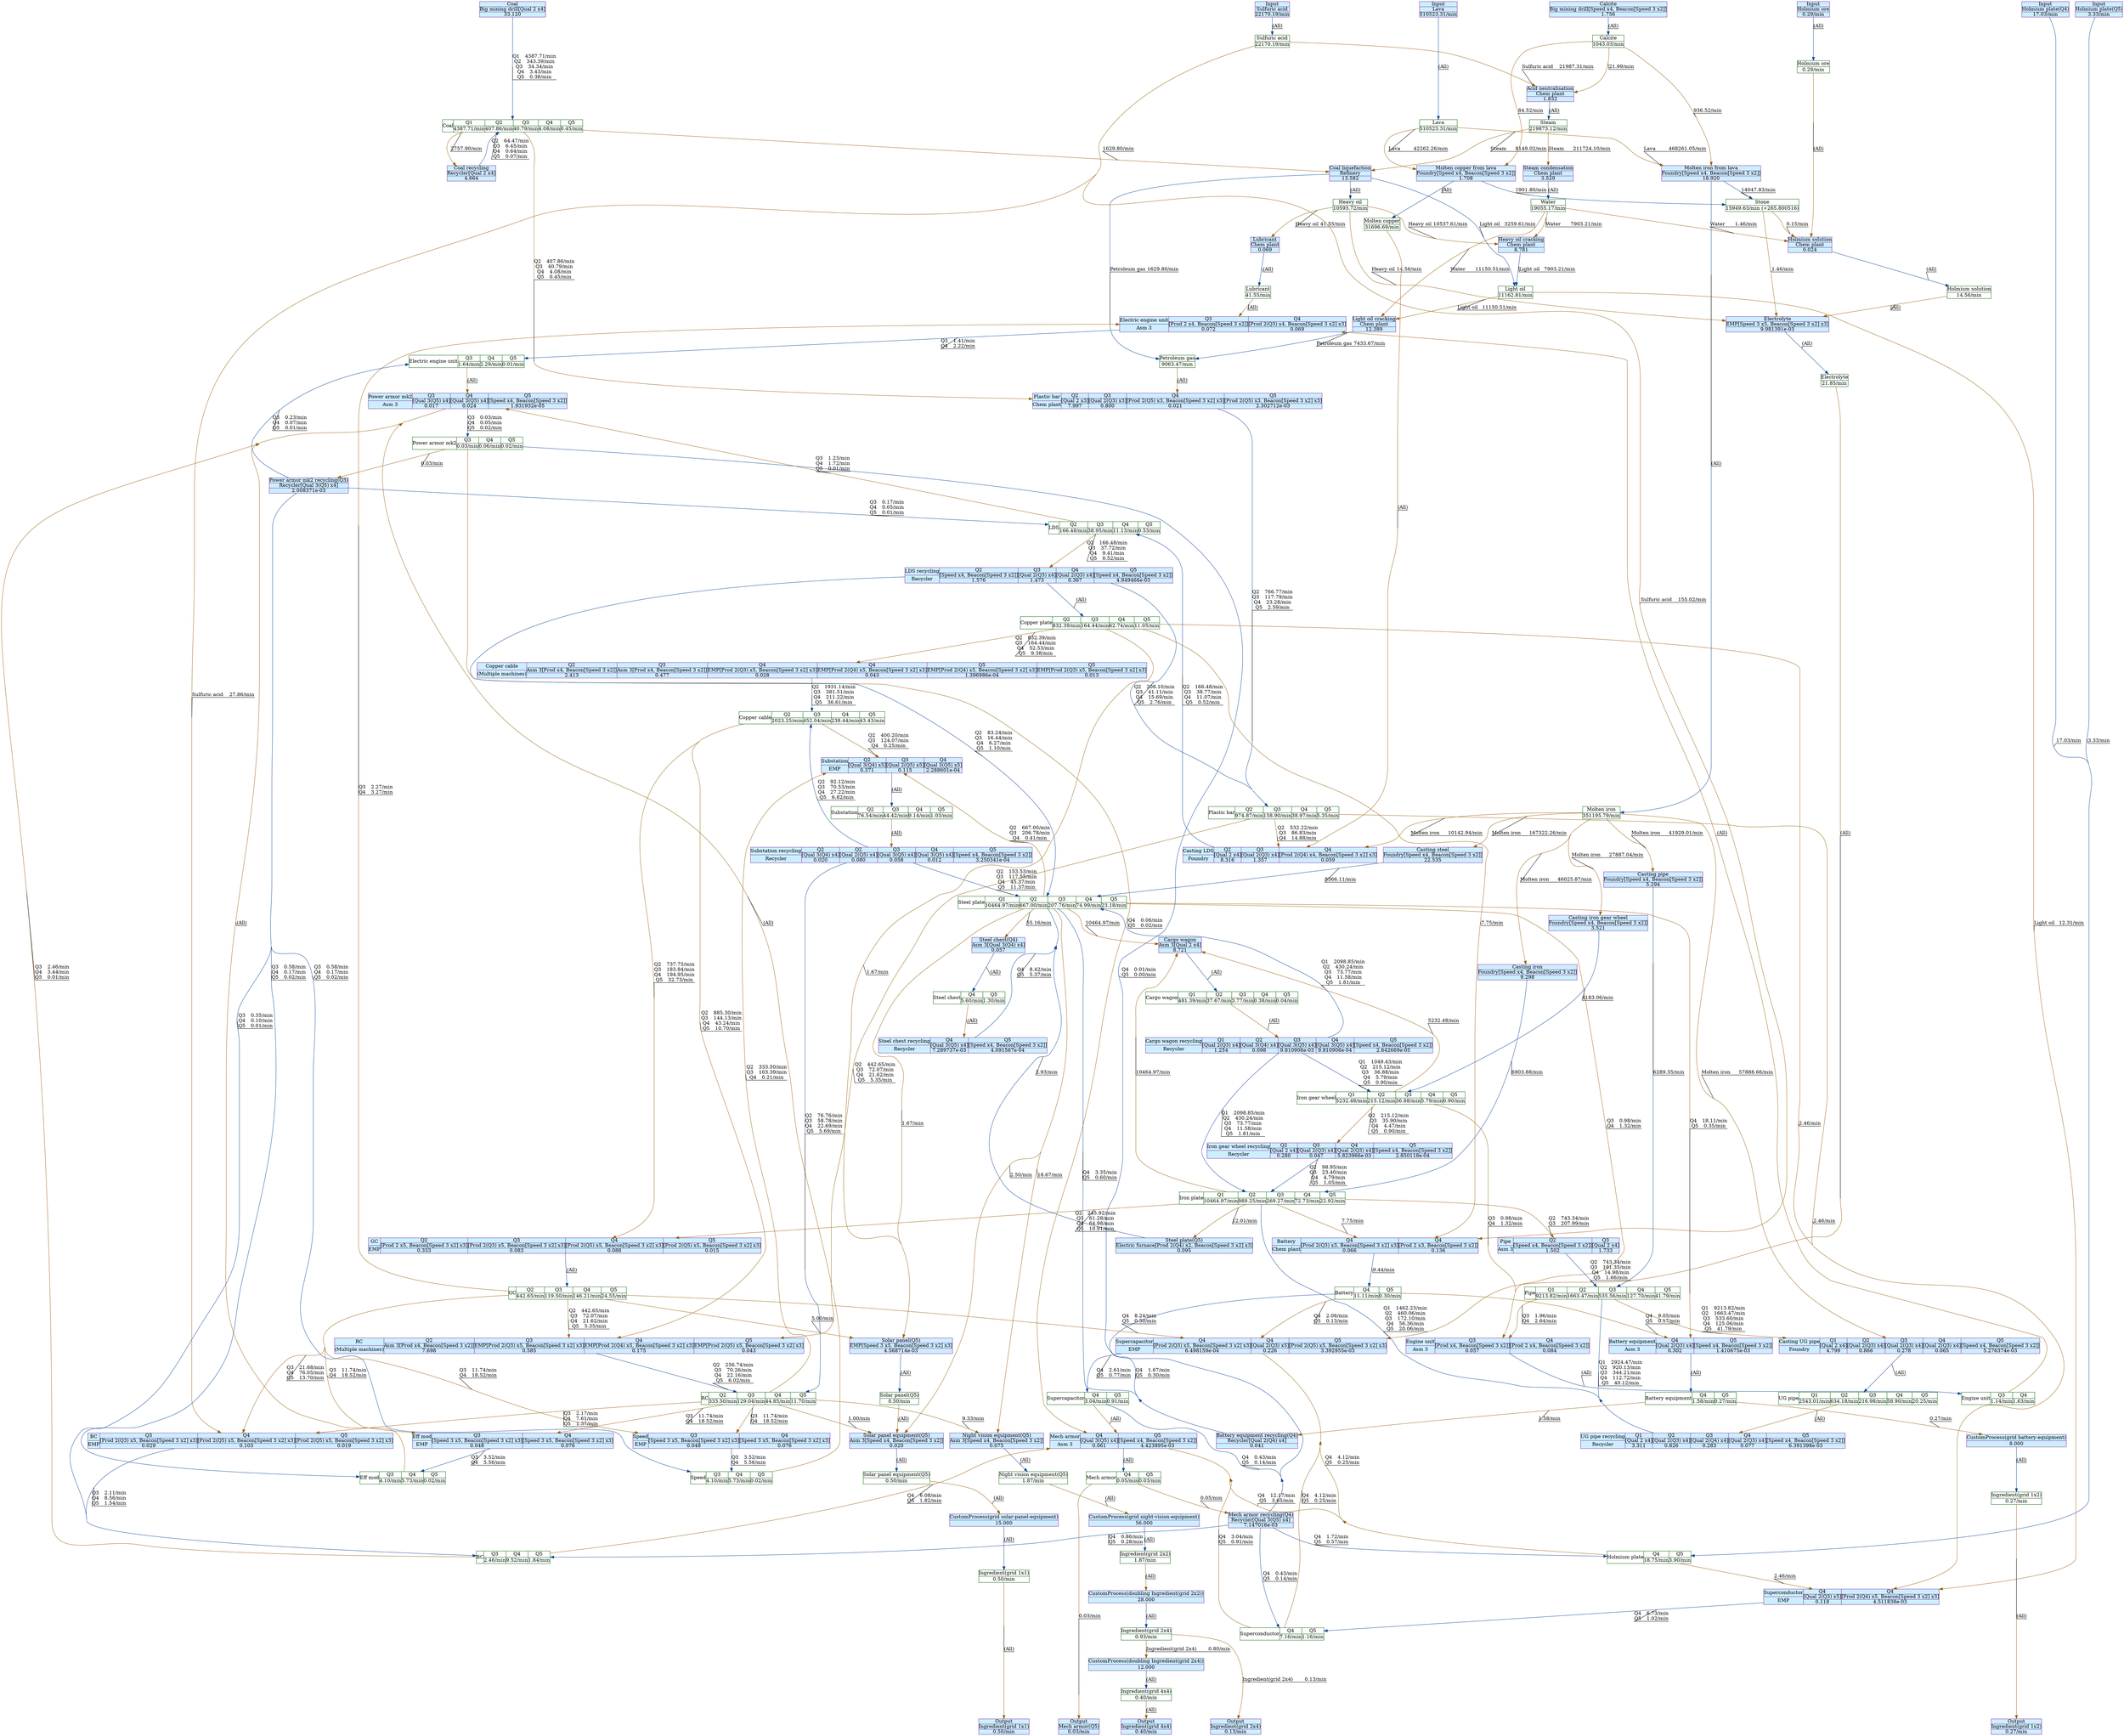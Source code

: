 digraph {
    layout="dot"
    concentrate=true
    node [shape="record"; margin=0]
    edge [decorate=true]
    0 [color="#006400"; label="{Lubricant|41.55/min}"]
    1 [color="#006400"; label="{Heavy oil|10593.72/min}"]
    2 [color="#006400"; label="{Ingredient(grid 4x4)|0.40/min}"]
    3 [color="#006400"; label="{Calcite|1043.03/min}"]
    4 [color="#006400"; label="{Petroleum gas|9063.47/min}"]
    5 [color="#006400"; label="{Holmium ore|0.29/min}"]
    6 [color="#006400"; label="{Ingredient(grid 2x4)|0.93/min}"]
    7 [color="#006400"; label="{Electrolyte|21.85/min}"]
    8 [color="#006400"; label="{Molten iron|351195.79/min}"]
    9 [color="#006400"; label="{Steam|219873.12/min}"]
    10 [color="#006400"; label="{Water|19055.17/min}"]
    11 [color="#006400"; label="{Ingredient(grid 2x2)|1.87/min}"]
    12 [color="#006400"; label="{Ingredient(grid 1x2)|0.27/min}"]
    13 [color="#006400"; label="{Molten copper|31696.69/min}"]
    14 [color="#006400"; label="{Light oil|11162.81/min}"]
    15 [color="#006400"; label="{Stone|15949.63/min (+265.800516)}"]
    16 [color="#006400"; label="{Holmium solution|14.56/min}"]
    17 [color="#006400"; label="{Sulfuric acid|22170.19/min}"]
    18 [color="#006400"; label="{Solar panel equipment(Q5)|0.50/min}"]
    19 [color="#006400"; label="{Ingredient(grid 1x1)|0.50/min}"]
    20 [color="#006400"; label="{Lava|510523.31/min}"]
    21 [color="#006400"; label="{Solar panel(Q5)|0.50/min}"]
    22 [color="#006400"; label="{Night vision equipment(Q5)|1.87/min}"]
    23 [style="filled"; color="#842e99"; fillcolor="#cceeff"; label="{Lubricant|Chem plant|0.069}"]
    24 [style="filled"; color="#842e99"; fillcolor="#cceeff"; label="{Output|Ingredient(grid 4x4)|0.40/min}"]
    25 [style="filled"; color="#842e99"; fillcolor="#cceeff"; label="{Calcite|Big mining drill[Speed x4, Beacon[Speed 3 x2]]|1.756}"]
    26 [style="filled"; color="#842e99"; fillcolor="#cceeff"; label="{Coal recycling|Recycler[Qual 2 x4]|4.664}"]
    27 [style="filled"; color="#842e99"; fillcolor="#cceeff"; label="{Mech armor recycling(Q4)|Recycler[Qual 3(Q5) x4]|7.147016e-03}"]
    28 [style="filled"; color="#842e99"; fillcolor="#cceeff"; label="{Steel chest(Q4)|Asm 3[Qual 3(Q4) x4]|0.057}"]
    29 [style="filled"; color="#842e99"; fillcolor="#cceeff"; label="{Input|Holmium plate(Q4)|17.03/min}"]
    30 [style="filled"; color="#842e99"; fillcolor="#cceeff"; label="{Input|Holmium ore|0.29/min}"]
    31 [style="filled"; color="#842e99"; fillcolor="#cceeff"; label="{Power armor mk2 recycling(Q3)|Recycler[Qual 3(Q5) x4]|2.008371e-03}"]
    32 [style="filled"; color="#842e99"; fillcolor="#cceeff"; label="{Input|Holmium plate(Q5)|3.33/min}"]
    33 [style="filled"; color="#842e99"; fillcolor="#cceeff"; label="{Output|Ingredient(grid 2x4)|0.13/min}"]
    34 [style="filled"; color="#842e99"; fillcolor="#cceeff"; label="{Casting pipe|Foundry[Speed x4, Beacon[Speed 3 x2]]|5.294}"]
    35 [style="filled"; color="#842e99"; fillcolor="#cceeff"; label="{Steam condensation|Chem plant|3.529}"]
    36 [style="filled"; color="#842e99"; fillcolor="#cceeff"; label="{CustomProcess(doubling Ingredient(grid 2x2))|28.000}"]
    37 [style="filled"; color="#842e99"; fillcolor="#cceeff"; label="{Output|Ingredient(grid 1x2)|0.27/min}"]
    38 [style="filled"; color="#842e99"; fillcolor="#cceeff"; label="{Heavy oil cracking|Chem plant|8.781}"]
    39 [style="filled"; color="#842e99"; fillcolor="#cceeff"; label="{Holmium solution|Chem plant|0.024}"]
    40 [style="filled"; color="#842e99"; fillcolor="#cceeff"; label="{Casting steel|Foundry[Speed x4, Beacon[Speed 3 x2]]|22.535}"]
    41 [style="filled"; color="#842e99"; fillcolor="#cceeff"; label="{Steel plate(Q5)|Electric furnace[Prod 2(Q4) x2, Beacon[Speed 3 x2] x3]|0.095}"]
    42 [style="filled"; color="#842e99"; fillcolor="#cceeff"; label="{CustomProcess(grid solar-panel-equipment)|15.000}"]
    43 [style="filled"; color="#842e99"; fillcolor="#cceeff"; label="{Output|Ingredient(grid 1x1)|0.50/min}"]
    44 [style="filled"; color="#842e99"; fillcolor="#cceeff"; label="{Electrolyte|EMP[Speed 3 x5, Beacon[Speed 3 x2] x3]|9.981391e-03}"]
    45 [style="filled"; color="#842e99"; fillcolor="#cceeff"; label="{Acid neutralisation|Chem plant|1.832}"]
    46 [style="filled"; color="#842e99"; fillcolor="#cceeff"; label="{Input|Lava|510523.31/min}"]
    47 [style="filled"; color="#842e99"; fillcolor="#cceeff"; label="{Molten iron from lava|Foundry[Speed x4, Beacon[Speed 3 x2]]|18.920}"]
    48 [style="filled"; color="#842e99"; fillcolor="#cceeff"; label="{Molten copper from lava|Foundry[Speed x4, Beacon[Speed 3 x2]]|1.708}"]
    49 [style="filled"; color="#842e99"; fillcolor="#cceeff"; label="{Battery equipment recycling(Q4)|Recycler[Qual 2(Q4) x4]|0.041}"]
    50 [style="filled"; color="#842e99"; fillcolor="#cceeff"; label="{CustomProcess(doubling Ingredient(grid 2x4))|12.000}"]
    51 [style="filled"; color="#842e99"; fillcolor="#cceeff"; label="{Output|Mech armor(Q5)|0.03/min}"]
    52 [style="filled"; color="#842e99"; fillcolor="#cceeff"; label="{Coal liquefaction|Refinery|13.582}"]
    53 [style="filled"; color="#842e99"; fillcolor="#cceeff"; label="{CustomProcess(grid battery-equipment)|8.000}"]
    54 [style="filled"; color="#842e99"; fillcolor="#cceeff"; label="{Light oil cracking|Chem plant|12.389}"]
    55 [style="filled"; color="#842e99"; fillcolor="#cceeff"; label="{Solar panel(Q5)|EMP[Speed 3 x5, Beacon[Speed 3 x2] x3]|4.568714e-03}"]
    56 [style="filled"; color="#842e99"; fillcolor="#cceeff"; label="{Coal|Big mining drill[Qual 2 x4]|33.120}"]
    57 [style="filled"; color="#842e99"; fillcolor="#cceeff"; label="{Casting iron gear wheel|Foundry[Speed x4, Beacon[Speed 3 x2]]|3.521}"]
    58 [style="filled"; color="#842e99"; fillcolor="#cceeff"; label="{Night vision equipment(Q5)|Asm 3[Speed x4, Beacon[Speed 3 x2]]|0.075}"]
    59 [style="filled"; color="#842e99"; fillcolor="#cceeff"; label="{Casting iron|Foundry[Speed x4, Beacon[Speed 3 x2]]|9.298}"]
    60 [style="filled"; color="#842e99"; fillcolor="#cceeff"; label="{CustomProcess(grid night-vision-equipment)|56.000}"]
    61 [style="filled"; color="#842e99"; fillcolor="#cceeff"; label="{Cargo wagon|Asm 3[Qual 2 x4]|8.721}"]
    62 [style="filled"; color="#842e99"; fillcolor="#cceeff"; label="{Input|Sulfuric acid|22170.19/min}"]
    63 [style="filled"; color="#842e99"; fillcolor="#cceeff"; label="{Solar panel equipment(Q5)|Asm 3[Speed x4, Beacon[Speed 3 x2]]|0.020}"]
    64 [color="#006400"; label="{Copper plate}|{Q2|832.39/min}|{Q3|164.44/min}|{Q4|62.74/min}|{Q5|11.05/min}"]
    65 [color="#006400"; label="{Steel plate}|{Q1|10464.97/min}|{Q2|667.00/min}|{Q3|207.76/min}|{Q4|74.99/min}|{Q5|23.18/min}"]
    66 [color="#006400"; label="{Plastic bar}|{Q2|974.87/min}|{Q3|158.90/min}|{Q4|38.97/min}|{Q5|5.35/min}"]
    67 [color="#006400"; label="{LDS}|{Q2|166.48/min}|{Q3|38.95/min}|{Q4|11.13/min}|{Q5|0.53/min}"]
    68 [color="#006400"; label="{Copper cable}|{Q2|2023.25/min}|{Q3|452.04/min}|{Q4|238.44/min}|{Q5|43.43/min}"]
    69 [color="#006400"; label="{Substation}|{Q2|76.54/min}|{Q3|44.42/min}|{Q4|9.14/min}|{Q5|1.03/min}"]
    70 [color="#006400"; label="{RC}|{Q2|333.50/min}|{Q3|129.04/min}|{Q4|44.85/min}|{Q5|11.70/min}"]
    71 [color="#006400"; label="{Coal}|{Q1|4387.71/min}|{Q2|407.86/min}|{Q3|40.79/min}|{Q4|4.08/min}|{Q5|0.45/min}"]
    72 [color="#006400"; label="{Mech armor}|{Q4|0.05/min}|{Q5|0.03/min}"]
    73 [color="#006400"; label="{Holmium plate}|{Q4|18.75/min}|{Q5|3.90/min}"]
    74 [color="#006400"; label="{Superconductor}|{Q4|7.16/min}|{Q5|1.16/min}"]
    75 [color="#006400"; label="{Supercapacitor}|{Q4|3.04/min}|{Q5|0.91/min}"]
    76 [color="#006400"; label="{Power armor mk2}|{Q3|0.03/min}|{Q4|0.06/min}|{Q5|0.02/min}"]
    77 [color="#006400"; label="{BC}|{Q3|2.46/min}|{Q4|9.52/min}|{Q5|1.84/min}"]
    78 [color="#006400"; label="{Steel chest}|{Q4|5.60/min}|{Q5|1.30/min}"]
    79 [color="#006400"; label="{Pipe}|{Q1|9213.82/min}|{Q2|1663.47/min}|{Q3|535.56/min}|{Q4|127.70/min}|{Q5|41.79/min}"]
    80 [color="#006400"; label="{Iron plate}|{Q1|10464.97/min}|{Q2|989.25/min}|{Q3|269.27/min}|{Q4|72.73/min}|{Q5|22.92/min}"]
    81 [color="#006400"; label="{UG pipe}|{Q1|2543.01/min}|{Q2|634.18/min}|{Q3|216.98/min}|{Q4|58.90/min}|{Q5|20.25/min}"]
    82 [color="#006400"; label="{Eff mod}|{Q3|4.10/min}|{Q4|5.73/min}|{Q5|0.02/min}"]
    83 [color="#006400"; label="{GC}|{Q2|442.65/min}|{Q3|119.50/min}|{Q4|146.21/min}|{Q5|24.55/min}"]
    84 [color="#006400"; label="{Iron gear wheel}|{Q1|5232.48/min}|{Q2|215.12/min}|{Q3|36.88/min}|{Q4|5.79/min}|{Q5|0.90/min}"]
    85 [color="#006400"; label="{Speed}|{Q3|4.10/min}|{Q4|5.73/min}|{Q5|0.02/min}"]
    86 [color="#006400"; label="{Electric engine unit}|{Q3|1.64/min}|{Q4|2.29/min}|{Q5|0.01/min}"]
    87 [color="#006400"; label="{Battery equipment}|{Q4|1.58/min}|{Q5|0.27/min}"]
    88 [color="#006400"; label="{Battery}|{Q4|11.11/min}|{Q5|0.30/min}"]
    89 [color="#006400"; label="{Engine unit}|{Q3|1.14/min}|{Q4|1.63/min}"]
    90 [color="#006400"; label="{Cargo wagon}|{Q1|481.39/min}|{Q2|37.67/min}|{Q3|3.77/min}|{Q4|0.38/min}|{Q5|0.04/min}"]
    91 [style="filled"; color="#842e99"; fillcolor="#cceeff"; label="{LDS recycling|Recycler}|{Q2|[Speed x4, Beacon[Speed 3 x2]]|1.576}|{Q3|[Qual 2(Q3) x4]|1.473}|{Q4|[Qual 2(Q3) x4]|0.367}|{Q5|[Speed x4, Beacon[Speed 3 x2]]|4.949466e-03}"; shape="record"]
    92 [style="filled"; color="#842e99"; fillcolor="#cceeff"; label="{Substation|EMP}|{Q2|[Qual 3(Q4) x5]|0.371}|{Q3|[Qual 2(Q5) x5]|0.115}|{Q4|[Qual 3(Q5) x5]|2.288601e-04}"; shape="record"]
    93 [style="filled"; color="#842e99"; fillcolor="#cceeff"; label="{Plastic bar|Chem plant}|{Q2|[Qual 2 x3]|7.997}|{Q3|[Qual 2(Q3) x3]|0.800}|{Q4|[Prod 2(Q5) x3, Beacon[Speed 3 x2] x3]|0.021}|{Q5|[Prod 2(Q5) x3, Beacon[Speed 3 x2] x3]|2.302712e-03}"; shape="record"]
    94 [style="filled"; color="#842e99"; fillcolor="#cceeff"; label="{Pipe|Asm 3}|{Q2|[Speed x4, Beacon[Speed 3 x2]]|1.502}|{Q3|[Qual 2 x4]|1.733}"; shape="record"]
    95 [style="filled"; color="#842e99"; fillcolor="#cceeff"; label="{UG pipe recycling|Recycler}|{Q1|[Qual 2 x4]|3.311}|{Q2|[Qual 2(Q3) x4]|0.826}|{Q3|[Qual 2(Q4) x4]|0.283}|{Q4|[Qual 2(Q3) x4]|0.077}|{Q5|[Speed x4, Beacon[Speed 3 x2]]|6.391398e-03}"; shape="record"]
    96 [style="filled"; color="#842e99"; fillcolor="#cceeff"; label="{Substation recycling|Recycler}|{Q2|[Qual 3(Q4) x4]|0.020}|{Q2|[Qual 2(Q5) x4]|0.080}|{Q3|[Qual 3(Q5) x4]|0.058}|{Q4|[Qual 3(Q5) x4]|0.012}|{Q5|[Speed x4, Beacon[Speed 3 x2]]|3.250341e-04}"; shape="record"]
    97 [style="filled"; color="#842e99"; fillcolor="#cceeff"; label="{Eff mod|EMP}|{Q3|[Speed 3 x5, Beacon[Speed 3 x2] x3]|0.048}|{Q4|[Speed 3 x5, Beacon[Speed 3 x2] x3]|0.076}"; shape="record"]
    98 [style="filled"; color="#842e99"; fillcolor="#cceeff"; label="{Iron gear wheel recycling|Recycler}|{Q2|[Qual 2 x4]|0.280}|{Q3|[Qual 2(Q3) x4]|0.047}|{Q4|[Qual 2(Q3) x4]|5.823966e-03}|{Q5|[Speed x4, Beacon[Speed 3 x2]]|2.850118e-04}"; shape="record"]
    99 [style="filled"; color="#842e99"; fillcolor="#cceeff"; label="{Steel chest recycling|Recycler}|{Q4|[Qual 3(Q5) x4]|7.289737e-03}|{Q5|[Speed x4, Beacon[Speed 3 x2]]|4.091567e-04}"; shape="record"]
    100 [style="filled"; color="#842e99"; fillcolor="#cceeff"; label="{RC|(Multiple machines)}|{Q2|Asm 3[Prod x4, Beacon[Speed 3 x2]]|7.698}|{Q3|EMP[Prod 2(Q3) x5, Beacon[Speed 3 x2] x3]|0.585}|{Q4|EMP[Prod 2(Q4) x5, Beacon[Speed 3 x2] x3]|0.175}|{Q5|EMP[Prod 2(Q5) x5, Beacon[Speed 3 x2] x3]|0.043}"; shape="record"]
    101 [style="filled"; color="#842e99"; fillcolor="#cceeff"; label="{Battery equipment|Asm 3}|{Q4|[Qual 2(Q3) x4]|0.302}|{Q5|[Speed x4, Beacon[Speed 3 x2]]|1.410675e-03}"; shape="record"]
    102 [style="filled"; color="#842e99"; fillcolor="#cceeff"; label="{Mech armor|Asm 3}|{Q4|[Qual 3(Q5) x4]|0.061}|{Q5|[Speed x4, Beacon[Speed 3 x2]]|4.423895e-03}"; shape="record"]
    103 [style="filled"; color="#842e99"; fillcolor="#cceeff"; label="{Supercapacitor|EMP}|{Q4|[Prod 2(Q3) x5, Beacon[Speed 3 x2] x3]|6.498159e-04}|{Q4|[Qual 2(Q3) x5]|0.226}|{Q5|[Prod 2(Q5) x5, Beacon[Speed 3 x2] x3]|3.392955e-03}"; shape="record"]
    104 [style="filled"; color="#842e99"; fillcolor="#cceeff"; label="{Casting UG pipe|Foundry}|{Q1|[Qual 2 x4]|4.799}|{Q2|[Qual 2(Q3) x4]|0.866}|{Q3|[Qual 2(Q3) x4]|0.278}|{Q4|[Qual 2(Q3) x4]|0.065}|{Q5|[Speed x4, Beacon[Speed 3 x2]]|5.276374e-03}"; shape="record"]
    105 [style="filled"; color="#842e99"; fillcolor="#cceeff"; label="{Speed|EMP}|{Q3|[Speed 3 x5, Beacon[Speed 3 x2] x3]|0.048}|{Q4|[Speed 3 x5, Beacon[Speed 3 x2] x3]|0.076}"; shape="record"]
    106 [style="filled"; color="#842e99"; fillcolor="#cceeff"; label="{Engine unit|Asm 3}|{Q3|[Prod x4, Beacon[Speed 3 x2]]|0.057}|{Q4|[Prod 2 x4, Beacon[Speed 3 x2]]|0.084}"; shape="record"]
    107 [style="filled"; color="#842e99"; fillcolor="#cceeff"; label="{Copper cable|(Multiple machines)}|{Q2|Asm 3[Prod x4, Beacon[Speed 3 x2]]|2.413}|{Q3|Asm 3[Prod x4, Beacon[Speed 3 x2]]|0.477}|{Q4|EMP[Prod 2(Q3) x5, Beacon[Speed 3 x2] x3]|0.028}|{Q4|EMP[Prod 2(Q4) x5, Beacon[Speed 3 x2] x3]|0.043}|{Q5|EMP[Prod 2(Q4) x5, Beacon[Speed 3 x2] x3]|1.396986e-04}|{Q5|EMP[Prod 2(Q3) x5, Beacon[Speed 3 x2] x3]|0.013}"; shape="record"]
    108 [style="filled"; color="#842e99"; fillcolor="#cceeff"; label="{Power armor mk2|Asm 3}|{Q3|[Qual 3(Q5) x4]|0.017}|{Q4|[Qual 3(Q5) x4]|0.024}|{Q5|[Speed x4, Beacon[Speed 3 x2]]|1.931932e-05}"; shape="record"]
    109 [style="filled"; color="#842e99"; fillcolor="#cceeff"; label="{Casting LDS|Foundry}|{Q2|[Qual 2 x4]|8.316}|{Q3|[Qual 2(Q3) x4]|1.357}|{Q4|[Prod 2(Q4) x4, Beacon[Speed 3 x2] x3]|0.059}"; shape="record"]
    110 [style="filled"; color="#842e99"; fillcolor="#cceeff"; label="{GC|EMP}|{Q2|[Prod 2 x5, Beacon[Speed 3 x2] x3]|0.333}|{Q3|[Prod 2(Q3) x5, Beacon[Speed 3 x2] x3]|0.083}|{Q4|[Prod 2(Q5) x5, Beacon[Speed 3 x2] x3]|0.088}|{Q5|[Prod 2(Q5) x5, Beacon[Speed 3 x2] x3]|0.015}"; shape="record"]
    111 [style="filled"; color="#842e99"; fillcolor="#cceeff"; label="{BC|EMP}|{Q3|[Prod 2(Q3) x5, Beacon[Speed 3 x2] x3]|0.029}|{Q4|[Prod 2(Q5) x5, Beacon[Speed 3 x2] x3]|0.103}|{Q5|[Prod 2(Q5) x5, Beacon[Speed 3 x2] x3]|0.019}"; shape="record"]
    112 [style="filled"; color="#842e99"; fillcolor="#cceeff"; label="{Superconductor|EMP}|{Q4|[Qual 2(Q3) x5]|0.118}|{Q4|[Prod 2(Q4) x5, Beacon[Speed 3 x2] x3]|4.511838e-03}"; shape="record"]
    113 [style="filled"; color="#842e99"; fillcolor="#cceeff"; label="{Electric engine unit|Asm 3}|{Q3|[Prod 2 x4, Beacon[Speed 3 x2]]|0.072}|{Q4|[Prod 2(Q3) x4, Beacon[Speed 3 x2] x3]|0.069}"; shape="record"]
    114 [style="filled"; color="#842e99"; fillcolor="#cceeff"; label="{Cargo wagon recycling|Recycler}|{Q1|[Qual 2(Q3) x4]|1.254}|{Q2|[Qual 3(Q4) x4]|0.098}|{Q3|[Qual 3(Q5) x4]|9.810906e-03}|{Q4|[Qual 3(Q5) x4]|9.810906e-04}|{Q5|[Speed x4, Beacon[Speed 3 x2]]|2.642669e-05}"; shape="record"]
    115 [style="filled"; color="#842e99"; fillcolor="#cceeff"; label="{Battery|Chem plant}|{Q4|[Prod 2(Q3) x3, Beacon[Speed 3 x2] x3]|0.066}|{Q4|[Prod 2 x3, Beacon[Speed 3 x2]]|0.136}"; shape="record"]
    0 -> 113 [color="#99620f"; label="(All)"]
    1 -> 23 [color="#99620f"; label="Heavy oil	41.55/min
"]
    1 -> 38 [color="#99620f"; label="Heavy oil	10537.61/min
"]
    1 -> 44 [color="#99620f"; label="Heavy oil	14.56/min
"]
    2 -> 24 [color="#99620f"; label="(All)"]
    3 -> 45 [color="#99620f"; label="21.99/min
"]
    3 -> 47 [color="#99620f"; label="936.52/min
"]
    3 -> 48 [color="#99620f"; label="84.52/min
"]
    4 -> 93 [color="#99620f"; label="(All)"]
    5 -> 39 [color="#99620f"; label="(All)"]
    6 -> 33 [color="#99620f"; label="Ingredient(grid 2x4)	0.13/min
"]
    6 -> 50 [color="#99620f"; label="Ingredient(grid 2x4)	0.80/min
"]
    7 -> 103 [color="#99620f"; label="(All)"]
    8 -> 34 [color="#99620f"; label="Molten iron	41929.01/min
"]
    8 -> 40 [color="#99620f"; label="Molten iron	167322.26/min
"]
    8 -> 57 [color="#99620f"; label="Molten iron	27887.04/min
"]
    8 -> 59 [color="#99620f"; label="Molten iron	46025.87/min
"]
    8 -> 104 [color="#99620f"; label="Molten iron	57888.66/min
"]
    8 -> 109 [color="#99620f"; label="Molten iron	10142.94/min
"]
    9 -> 35 [color="#99620f"; label="Steam	211724.10/min
"]
    9 -> 52 [color="#99620f"; label="Steam	8149.02/min
"]
    10 -> 38 [color="#99620f"; label="Water	7903.21/min
"]
    10 -> 39 [color="#99620f"; label="Water	1.46/min
"]
    10 -> 54 [color="#99620f"; label="Water	11150.51/min
"]
    11 -> 36 [color="#99620f"; label="(All)"]
    12 -> 37 [color="#99620f"; label="(All)"]
    13 -> 109 [color="#99620f"; label="(All)"]
    14 -> 54 [color="#99620f"; label="Light oil	11150.51/min
"]
    14 -> 112 [color="#99620f"; label="Light oil	12.31/min
"]
    15 -> 39 [color="#99620f"; label="0.15/min
"]
    15 -> 44 [color="#99620f"; label="1.46/min
"]
    16 -> 44 [color="#99620f"; label="(All)"]
    17 -> 45 [color="#99620f"; label="Sulfuric acid	21987.31/min
"]
    17 -> 111 [color="#99620f"; label="Sulfuric acid	27.86/min
"]
    17 -> 115 [color="#99620f"; label="Sulfuric acid	155.02/min
"]
    18 -> 42 [color="#99620f"; label="(All)"]
    19 -> 43 [color="#99620f"; label="(All)"]
    20 -> 47 [color="#99620f"; label="Lava	468261.05/min
"]
    20 -> 48 [color="#99620f"; label="Lava	42262.26/min
"]
    21 -> 63 [color="#99620f"; label="(All)"]
    22 -> 60 [color="#99620f"; label="(All)"]
    23 -> 0 [color="#0f4699"; label="(All)"]
    25 -> 3 [color="#0f4699"; label="(All)"]
    26 -> 71 [color="#0f4699"; label="Q2	64.47/min
Q3	6.45/min
Q4	0.64/min
Q5	0.07/min
"]
    27 -> 73 [color="#0f4699"; label="Q4	1.72/min
Q5	0.57/min
"]
    27 -> 74 [color="#0f4699"; label="Q4	0.43/min
Q5	0.14/min
"]
    27 -> 75 [color="#0f4699"; label="Q4	0.43/min
Q5	0.14/min
"]
    27 -> 76 [color="#0f4699"; label="Q4	0.01/min
Q5	0.00/min
"]
    27 -> 77 [color="#0f4699"; label="Q4	0.86/min
Q5	0.28/min
"]
    28 -> 78 [color="#0f4699"; label="(All)"]
    29 -> 73 [color="#0f4699"; label="17.03/min
"]
    30 -> 5 [color="#0f4699"; label="(All)"]
    31 -> 67 [color="#0f4699"; label="Q3	0.17/min
Q4	0.05/min
Q5	0.01/min
"]
    31 -> 77 [color="#0f4699"; label="Q3	0.35/min
Q4	0.10/min
Q5	0.01/min
"]
    31 -> 82 [color="#0f4699"; label="Q3	0.58/min
Q4	0.17/min
Q5	0.02/min
"]
    31 -> 85 [color="#0f4699"; label="Q3	0.58/min
Q4	0.17/min
Q5	0.02/min
"]
    31 -> 86 [color="#0f4699"; label="Q3	0.23/min
Q4	0.07/min
Q5	0.01/min
"]
    32 -> 73 [color="#0f4699"; label="3.33/min
"]
    34 -> 79 [color="#0f4699"; label="6289.35/min
"]
    35 -> 10 [color="#0f4699"; label="(All)"]
    36 -> 6 [color="#0f4699"; label="(All)"]
    38 -> 14 [color="#0f4699"; label="Light oil	7903.21/min
"]
    39 -> 16 [color="#0f4699"; label="(All)"]
    40 -> 65 [color="#0f4699"; label="8366.11/min
"]
    41 -> 65 [color="#0f4699"; label="2.93/min
"]
    42 -> 19 [color="#0f4699"; label="(All)"]
    44 -> 7 [color="#0f4699"; label="(All)"]
    45 -> 9 [color="#0f4699"; label="(All)"]
    46 -> 20 [color="#0f4699"; label="(All)"]
    47 -> 15 [color="#0f4699"; label="14047.83/min
"]
    47 -> 8 [color="#0f4699"; label="(All)"]
    48 -> 15 [color="#0f4699"; label="1901.80/min
"]
    48 -> 13 [color="#0f4699"; label="(All)"]
    49 -> 65 [color="#0f4699"; label="Q4	3.35/min
Q5	0.60/min
"]
    49 -> 88 [color="#0f4699"; label="Q4	1.67/min
Q5	0.30/min
"]
    50 -> 2 [color="#0f4699"; label="(All)"]
    52 -> 4 [color="#0f4699"; label="Petroleum gas	1629.80/min
"]
    52 -> 14 [color="#0f4699"; label="Light oil	3259.61/min
"]
    52 -> 1 [color="#0f4699"; label="(All)"]
    53 -> 12 [color="#0f4699"; label="(All)"]
    54 -> 4 [color="#0f4699"; label="Petroleum gas	7433.67/min
"]
    55 -> 21 [color="#0f4699"; label="(All)"]
    56 -> 71 [color="#0f4699"; label="Q1	4387.71/min
Q2	343.39/min
Q3	34.34/min
Q4	3.43/min
Q5	0.38/min
"]
    57 -> 84 [color="#0f4699"; label="4183.06/min
"]
    58 -> 22 [color="#0f4699"; label="(All)"]
    59 -> 80 [color="#0f4699"; label="6903.88/min
"]
    60 -> 11 [color="#0f4699"; label="(All)"]
    61 -> 90 [color="#0f4699"; label="(All)"]
    62 -> 17 [color="#0f4699"; label="(All)"]
    63 -> 18 [color="#0f4699"; label="(All)"]
    64 -> 55 [color="#99620f"; label="1.67/min
"]
    64 -> 107 [color="#99620f"; label="Q2	832.39/min
Q3	164.44/min
Q4	52.53/min
Q5	9.38/min
"]
    64 -> 112 [color="#99620f"; label="2.46/min
"]
    64 -> 115 [color="#99620f"; label="7.75/min
"]
    65 -> 28 [color="#99620f"; label="55.16/min
"]
    65 -> 55 [color="#99620f"; label="1.67/min
"]
    65 -> 58 [color="#99620f"; label="18.67/min
"]
    65 -> 63 [color="#99620f"; label="2.50/min
"]
    65 -> 61 [color="#99620f"; label="10464.97/min
"]
    65 -> 92 [color="#99620f"; label="Q2	667.00/min
Q3	206.78/min
Q4	0.41/min
"]
    65 -> 101 [color="#99620f"; label="Q4	18.11/min
Q5	0.35/min
"]
    65 -> 106 [color="#99620f"; label="Q3	0.98/min
Q4	1.32/min
"]
    66 -> 100 [color="#99620f"; label="Q2	442.65/min
Q3	72.07/min
Q4	21.62/min
Q5	5.35/min
"]
    66 -> 109 [color="#99620f"; label="Q2	532.22/min
Q3	86.83/min
Q4	14.88/min
"]
    66 -> 112 [color="#99620f"; label="2.46/min
"]
    67 -> 91 [color="#99620f"; label="Q2	166.48/min
Q3	37.72/min
Q4	9.41/min
Q5	0.52/min
"]
    67 -> 108 [color="#99620f"; label="Q3	1.23/min
Q4	1.72/min
Q5	0.01/min
"]
    68 -> 92 [color="#99620f"; label="Q2	400.20/min
Q3	124.07/min
Q4	0.25/min
"]
    68 -> 100 [color="#99620f"; label="Q2	885.30/min
Q3	144.13/min
Q4	43.24/min
Q5	10.70/min
"]
    68 -> 110 [color="#99620f"; label="Q2	737.75/min
Q3	183.84/min
Q4	194.95/min
Q5	32.73/min
"]
    69 -> 96 [color="#99620f"; label="(All)"]
    70 -> 58 [color="#99620f"; label="9.33/min
"]
    70 -> 63 [color="#99620f"; label="1.00/min
"]
    70 -> 92 [color="#99620f"; label="Q2	333.50/min
Q3	103.39/min
Q4	0.21/min
"]
    70 -> 97 [color="#99620f"; label="Q3	11.74/min
Q4	18.52/min
"]
    70 -> 105 [color="#99620f"; label="Q3	11.74/min
Q4	18.52/min
"]
    70 -> 111 [color="#99620f"; label="Q3	2.17/min
Q4	7.61/min
Q5	1.37/min
"]
    71 -> 26 [color="#99620f"; label="2757.90/min
"]
    71 -> 52 [color="#99620f"; label="1629.80/min
"]
    71 -> 93 [color="#99620f"; label="Q2	407.86/min
Q3	40.79/min
Q4	4.08/min
Q5	0.45/min
"]
    72 -> 27 [color="#99620f"; label="0.05/min
"]
    72 -> 51 [color="#99620f"; label="0.03/min
"]
    73 -> 102 [color="#99620f"; label="Q4	12.17/min
Q5	3.65/min
"]
    73 -> 103 [color="#99620f"; label="Q4	4.12/min
Q5	0.25/min
"]
    73 -> 112 [color="#99620f"; label="2.46/min
"]
    74 -> 102 [color="#99620f"; label="Q4	3.04/min
Q5	0.91/min
"]
    74 -> 103 [color="#99620f"; label="Q4	4.12/min
Q5	0.25/min
"]
    75 -> 102 [color="#99620f"; label="(All)"]
    76 -> 31 [color="#99620f"; label="0.03/min
"]
    76 -> 102 [color="#99620f"; label="Q4	0.06/min
Q5	0.02/min
"]
    77 -> 102 [color="#99620f"; label="Q4	6.08/min
Q5	1.82/min
"]
    77 -> 108 [color="#99620f"; label="Q3	2.46/min
Q4	3.44/min
Q5	0.01/min
"]
    78 -> 99 [color="#99620f"; label="(All)"]
    79 -> 104 [color="#99620f"; label="Q1	9213.82/min
Q2	1663.47/min
Q3	533.60/min
Q4	125.06/min
Q5	41.79/min
"]
    79 -> 106 [color="#99620f"; label="Q3	1.96/min
Q4	2.64/min
"]
    80 -> 41 [color="#99620f"; label="12.01/min
"]
    80 -> 61 [color="#99620f"; label="10464.97/min
"]
    80 -> 94 [color="#99620f"; label="Q2	743.34/min
Q3	207.99/min
"]
    80 -> 110 [color="#99620f"; label="Q2	245.92/min
Q3	61.28/min
Q4	64.98/min
Q5	10.91/min
"]
    80 -> 115 [color="#99620f"; label="7.75/min
"]
    81 -> 95 [color="#99620f"; label="(All)"]
    82 -> 108 [color="#99620f"; label="(All)"]
    83 -> 55 [color="#99620f"; label="5.00/min
"]
    83 -> 97 [color="#99620f"; label="Q3	11.74/min
Q4	18.52/min
"]
    83 -> 100 [color="#99620f"; label="Q2	442.65/min
Q3	72.07/min
Q4	21.62/min
Q5	5.35/min
"]
    83 -> 103 [color="#99620f"; label="Q4	8.24/min
Q5	0.50/min
"]
    83 -> 105 [color="#99620f"; label="Q3	11.74/min
Q4	18.52/min
"]
    83 -> 111 [color="#99620f"; label="Q3	21.68/min
Q4	76.05/min
Q5	13.70/min
"]
    83 -> 113 [color="#99620f"; label="Q3	2.27/min
Q4	3.27/min
"]
    84 -> 61 [color="#99620f"; label="5232.48/min
"]
    84 -> 98 [color="#99620f"; label="Q2	215.12/min
Q3	35.90/min
Q4	4.47/min
Q5	0.90/min
"]
    84 -> 106 [color="#99620f"; label="Q3	0.98/min
Q4	1.32/min
"]
    85 -> 108 [color="#99620f"; label="(All)"]
    86 -> 108 [color="#99620f"; label="(All)"]
    87 -> 53 [color="#99620f"; label="0.27/min
"]
    87 -> 49 [color="#99620f"; label="1.58/min
"]
    88 -> 101 [color="#99620f"; label="Q4	9.05/min
Q5	0.17/min
"]
    88 -> 103 [color="#99620f"; label="Q4	2.06/min
Q5	0.13/min
"]
    89 -> 113 [color="#99620f"; label="(All)"]
    90 -> 114 [color="#99620f"; label="(All)"]
    91 -> 64 [color="#0f4699"; label="(All)"]
    91 -> 65 [color="#0f4699"; label="Q2	83.24/min
Q3	16.44/min
Q4	6.27/min
Q5	1.10/min
"]
    91 -> 66 [color="#0f4699"; label="Q2	208.10/min
Q3	41.11/min
Q4	15.69/min
Q5	2.76/min
"]
    92 -> 69 [color="#0f4699"; label="(All)"]
    93 -> 66 [color="#0f4699"; label="Q2	766.77/min
Q3	117.79/min
Q4	23.28/min
Q5	2.59/min
"]
    94 -> 79 [color="#0f4699"; label="Q2	743.34/min
Q3	191.35/min
Q4	14.98/min
Q5	1.66/min
"]
    95 -> 79 [color="#0f4699"; label="Q1	2924.47/min
Q2	920.13/min
Q3	344.21/min
Q4	112.72/min
Q5	40.12/min
"]
    95 -> 80 [color="#0f4699"; label="Q1	1462.23/min
Q2	460.06/min
Q3	172.10/min
Q4	56.36/min
Q5	20.06/min
"]
    96 -> 65 [color="#0f4699"; label="Q2	153.53/min
Q3	117.55/min
Q4	45.37/min
Q5	11.37/min
"]
    96 -> 68 [color="#0f4699"; label="Q2	92.12/min
Q3	70.53/min
Q4	27.22/min
Q5	6.82/min
"]
    96 -> 70 [color="#0f4699"; label="Q2	76.76/min
Q3	58.78/min
Q4	22.69/min
Q5	5.69/min
"]
    97 -> 82 [color="#0f4699"; label="Q3	3.52/min
Q4	5.56/min
"]
    98 -> 80 [color="#0f4699"; label="Q2	98.95/min
Q3	23.40/min
Q4	4.79/min
Q5	1.05/min
"]
    99 -> 65 [color="#0f4699"; label="Q4	8.42/min
Q5	5.37/min
"]
    100 -> 70 [color="#0f4699"; label="Q2	256.74/min
Q3	70.26/min
Q4	22.16/min
Q5	6.02/min
"]
    101 -> 87 [color="#0f4699"; label="(All)"]
    102 -> 72 [color="#0f4699"; label="(All)"]
    103 -> 75 [color="#0f4699"; label="Q4	2.61/min
Q5	0.77/min
"]
    104 -> 81 [color="#0f4699"; label="(All)"]
    105 -> 85 [color="#0f4699"; label="Q3	3.52/min
Q4	5.56/min
"]
    106 -> 89 [color="#0f4699"; label="(All)"]
    107 -> 68 [color="#0f4699"; label="Q2	1931.14/min
Q3	381.51/min
Q4	211.22/min
Q5	36.61/min
"]
    108 -> 76 [color="#0f4699"; label="Q3	0.03/min
Q4	0.05/min
Q5	0.02/min
"]
    109 -> 67 [color="#0f4699"; label="Q2	166.48/min
Q3	38.77/min
Q4	11.07/min
Q5	0.52/min
"]
    110 -> 83 [color="#0f4699"; label="(All)"]
    111 -> 77 [color="#0f4699"; label="Q3	2.11/min
Q4	8.56/min
Q5	1.54/min
"]
    112 -> 74 [color="#0f4699"; label="Q4	6.73/min
Q5	1.02/min
"]
    113 -> 86 [color="#0f4699"; label="Q3	1.41/min
Q4	2.22/min
"]
    114 -> 65 [color="#0f4699"; label="Q1	2098.85/min
Q2	430.24/min
Q3	73.77/min
Q4	11.58/min
Q5	1.81/min
"]
    114 -> 80 [color="#0f4699"; label="Q1	2098.85/min
Q2	430.24/min
Q3	73.77/min
Q4	11.58/min
Q5	1.81/min
"]
    114 -> 84 [color="#0f4699"; label="Q1	1049.43/min
Q2	215.12/min
Q3	36.88/min
Q4	5.79/min
Q5	0.90/min
"]
    115 -> 88 [color="#0f4699"; label="9.44/min
"]
    subgraph {
        rank="source"
        25
        29
        30
        32
        46
        56
        62
    }
    subgraph {
        rank="sink"
        24
        33
        37
        43
        51
    }
}
